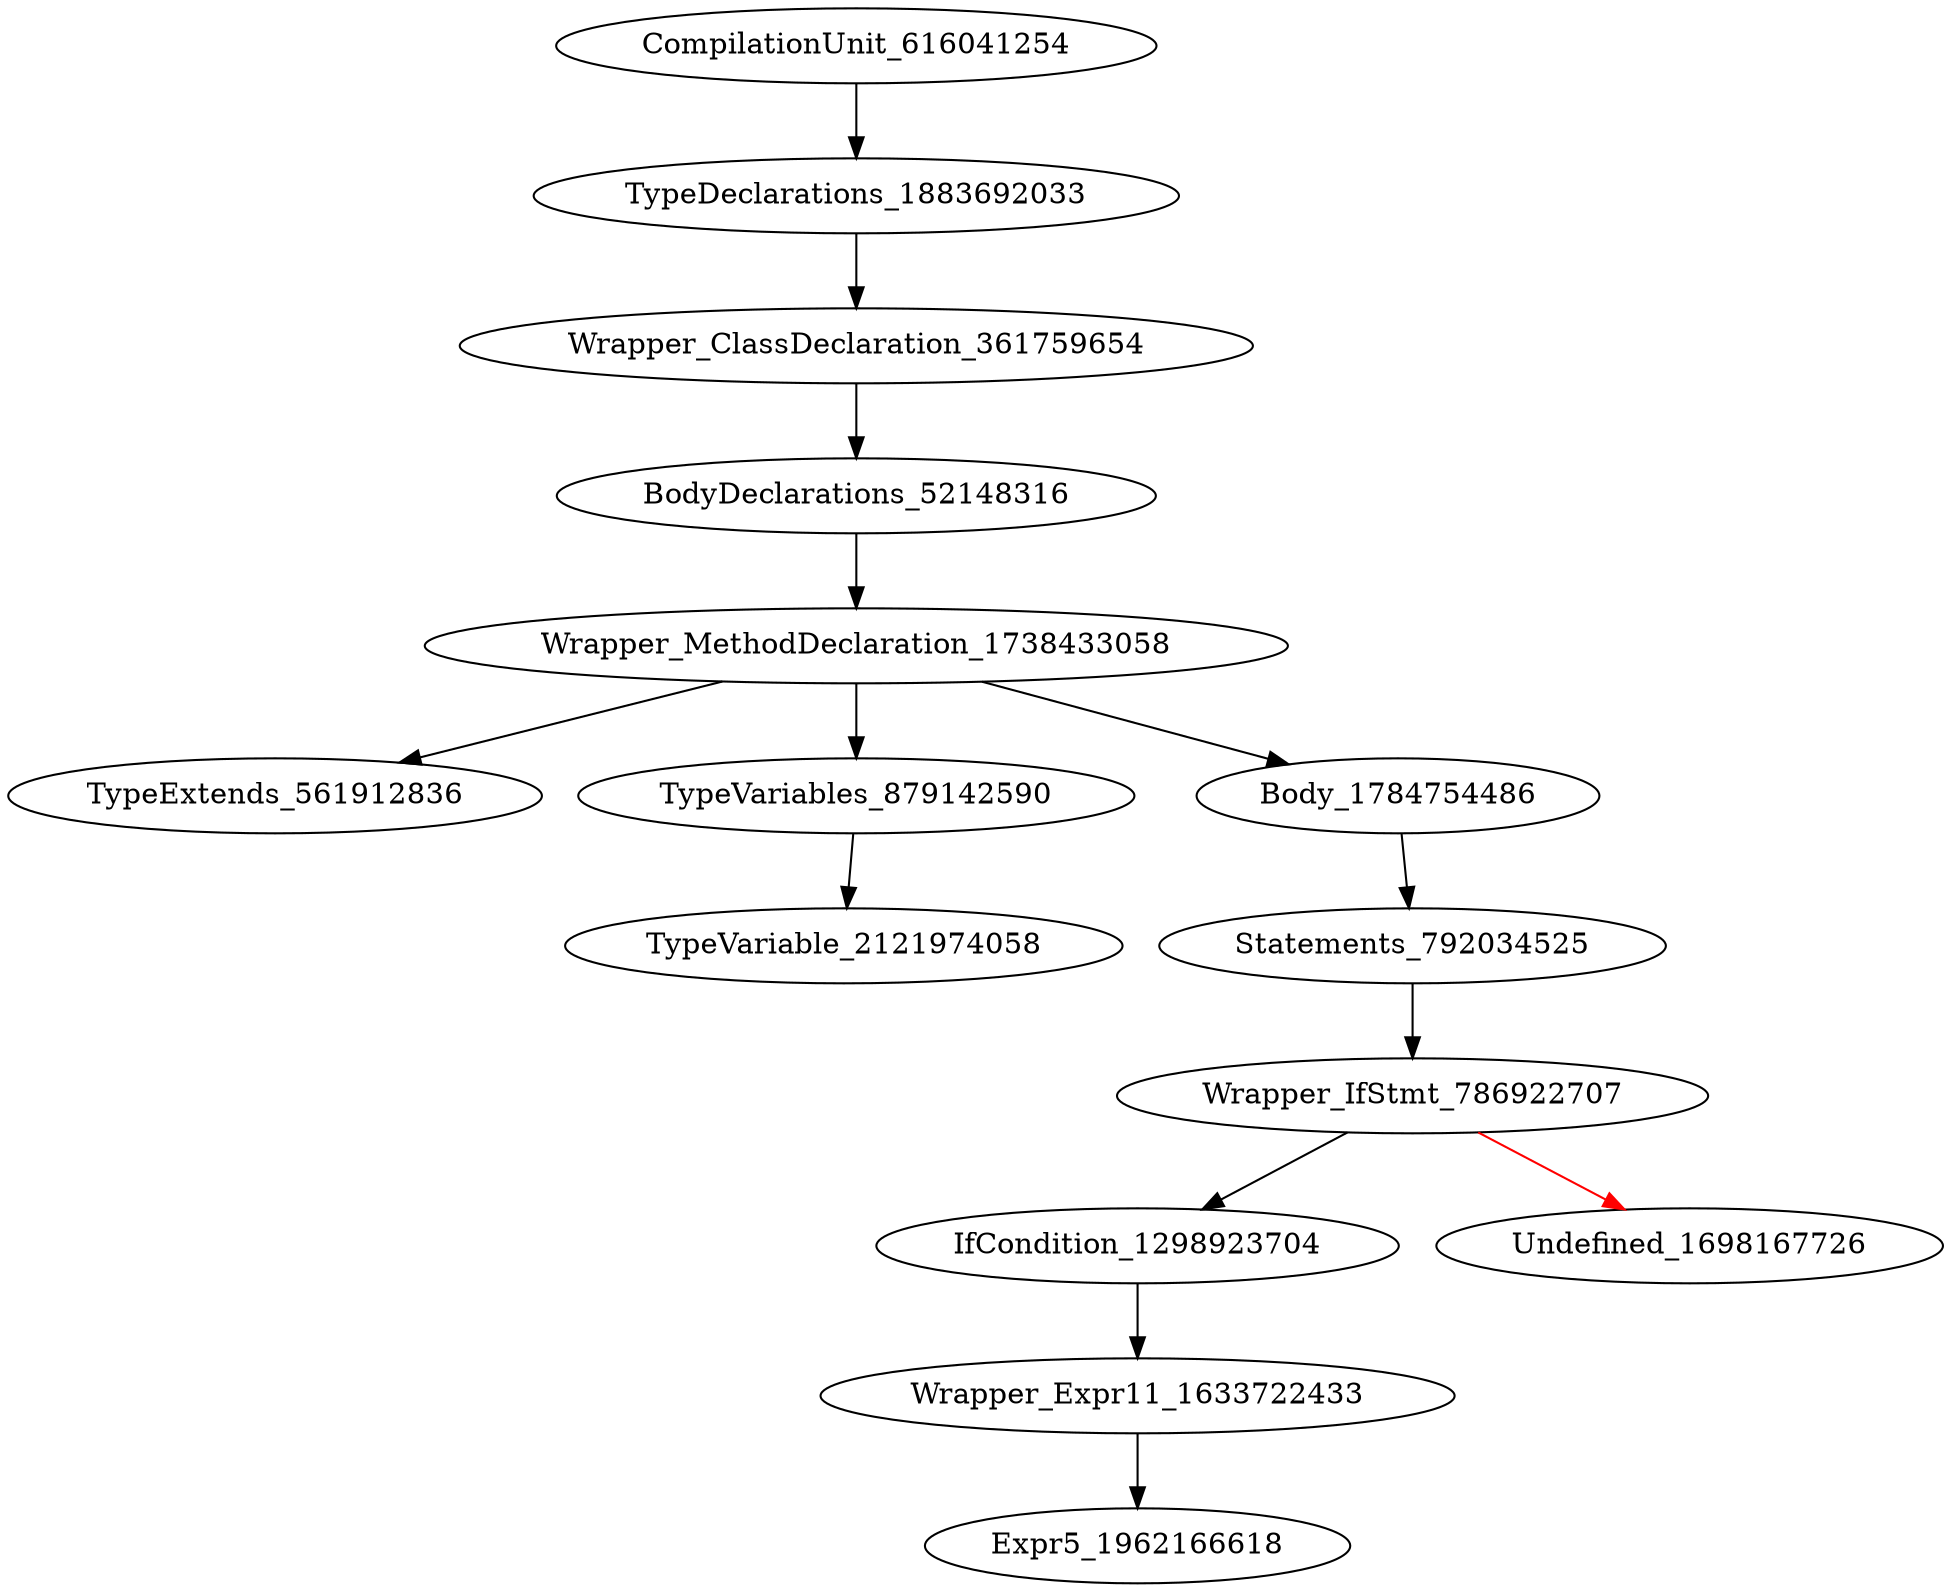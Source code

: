 digraph {
CompilationUnit_616041254 -> TypeDeclarations_1883692033
TypeDeclarations_1883692033 -> Wrapper_ClassDeclaration_361759654
Wrapper_ClassDeclaration_361759654 -> BodyDeclarations_52148316
BodyDeclarations_52148316 -> Wrapper_MethodDeclaration_1738433058
Wrapper_MethodDeclaration_1738433058 -> TypeExtends_561912836
Wrapper_MethodDeclaration_1738433058 -> TypeVariables_879142590
Wrapper_MethodDeclaration_1738433058 -> Body_1784754486
TypeVariables_879142590 -> TypeVariable_2121974058
Body_1784754486 -> Statements_792034525
Statements_792034525 -> Wrapper_IfStmt_786922707
Wrapper_IfStmt_786922707 -> IfCondition_1298923704
Wrapper_IfStmt_786922707 -> Undefined_1698167726 [color = red] 
IfCondition_1298923704 -> Wrapper_Expr11_1633722433
Wrapper_Expr11_1633722433 -> Expr5_1962166618
}